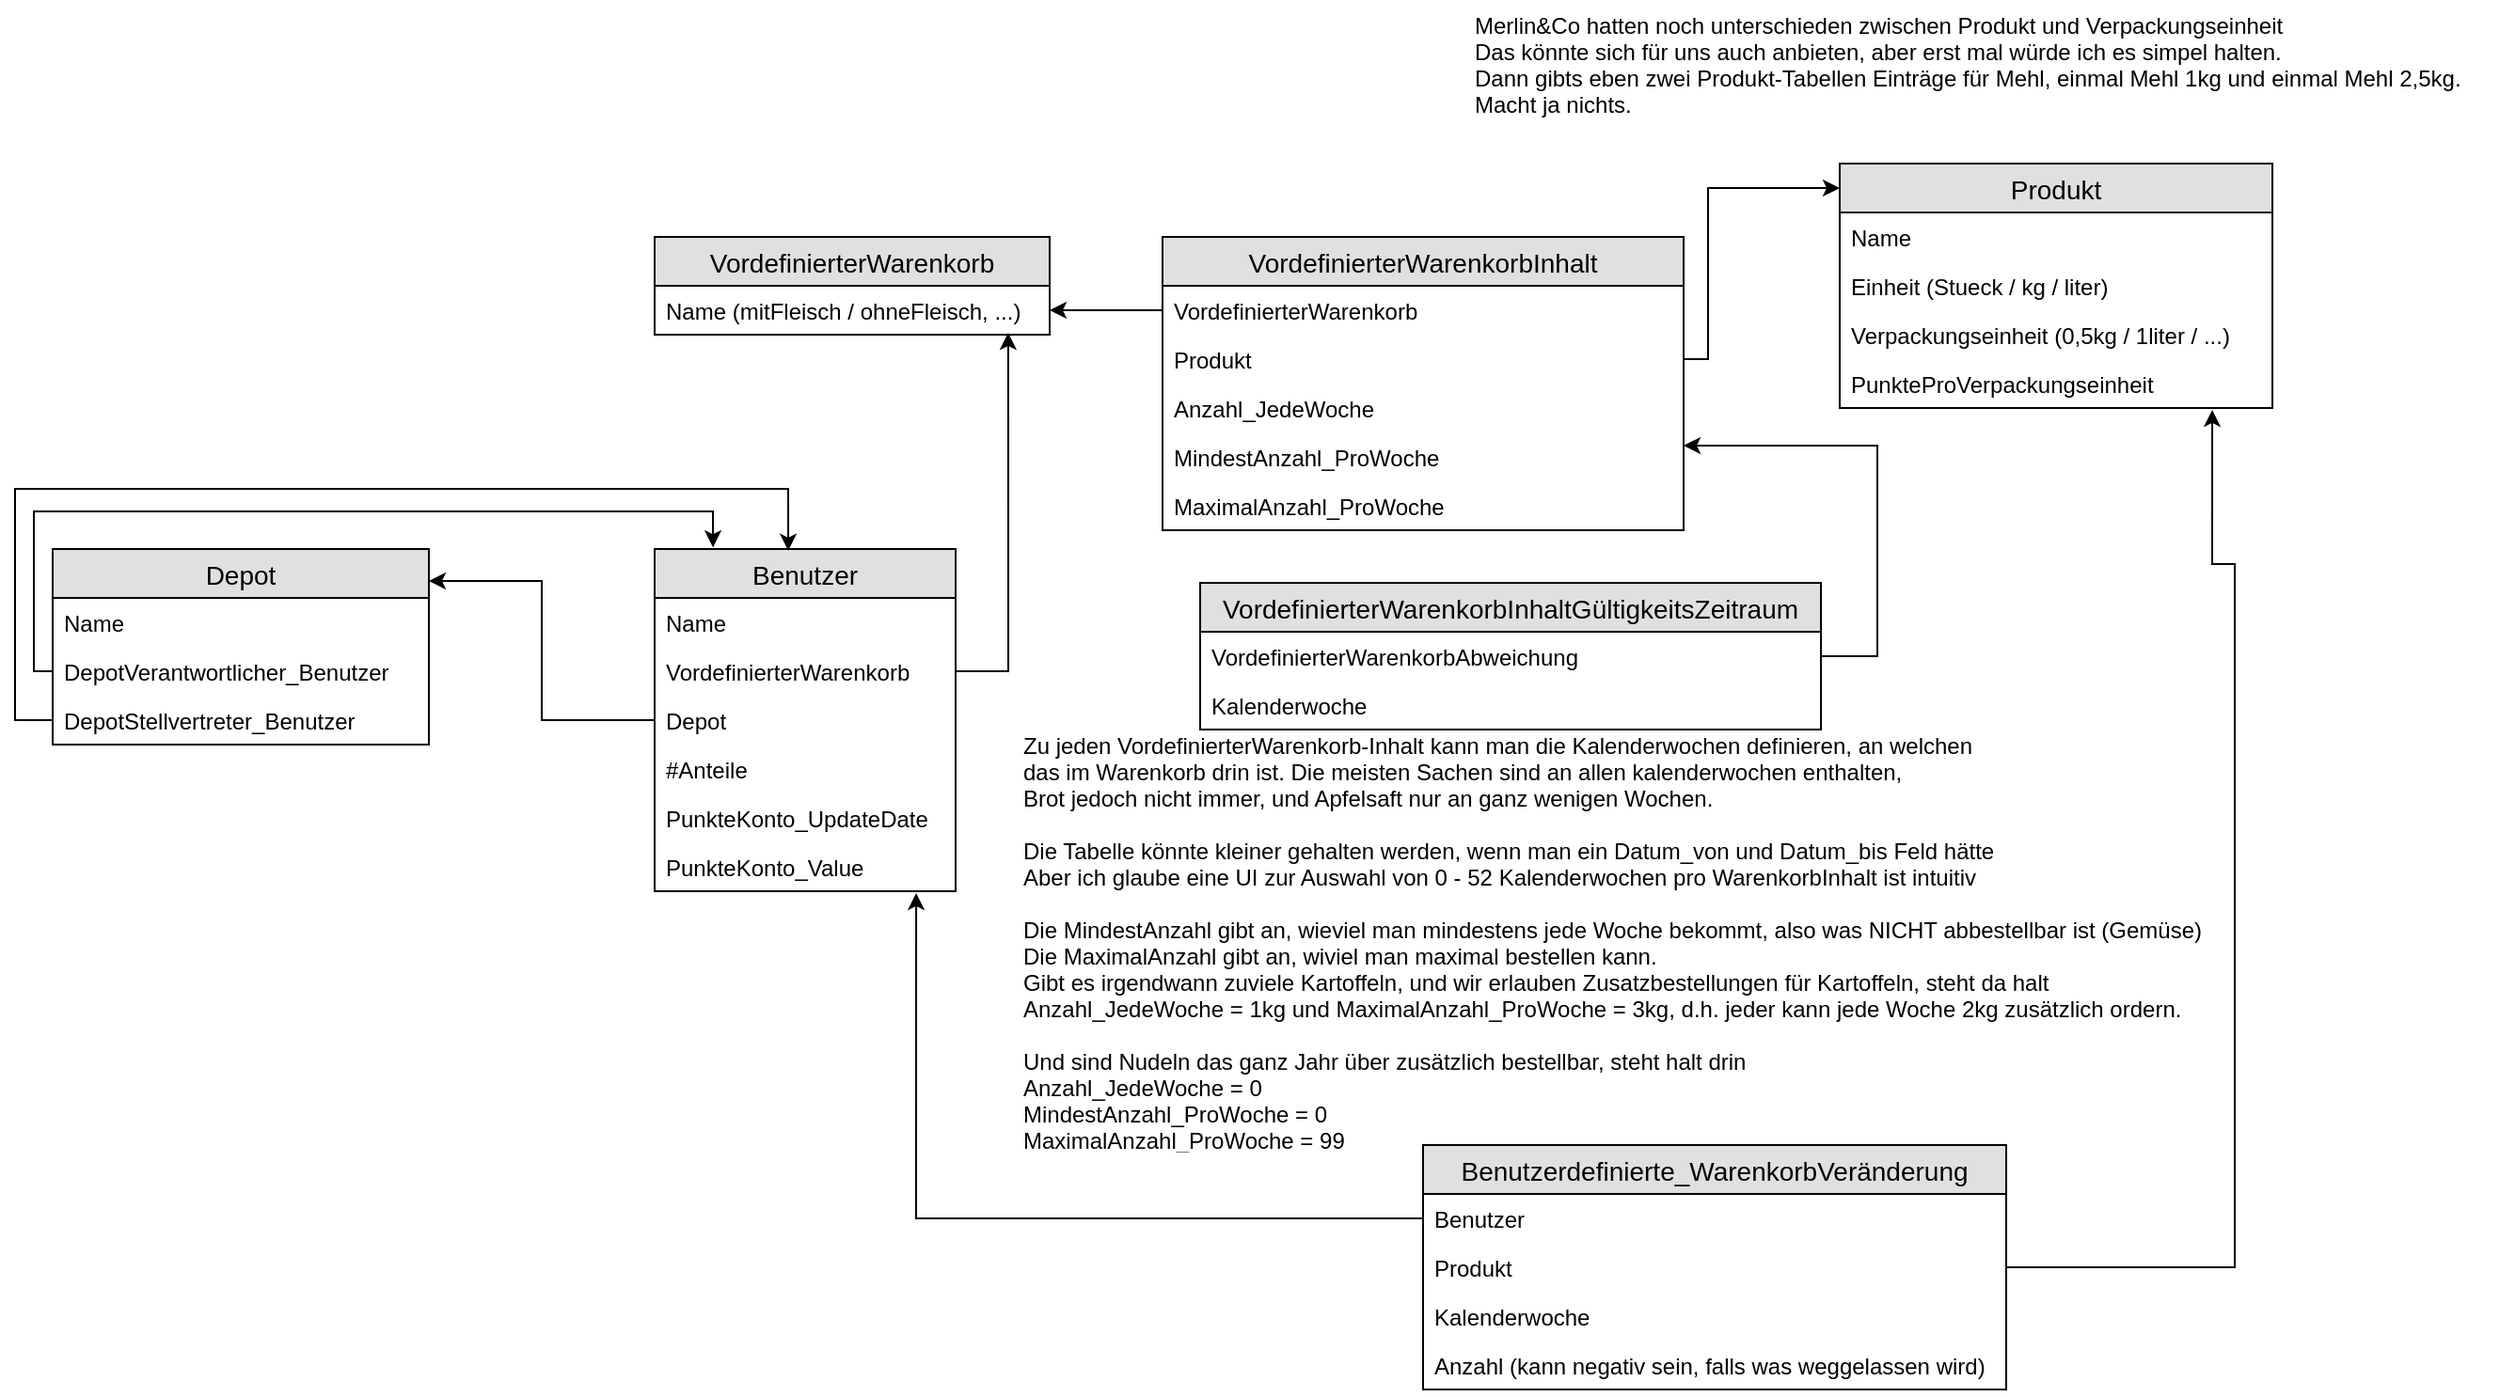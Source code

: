 <mxfile version="10.4.1" type="github"><diagram id="mCQfgyBAQxzzNqVYnQEh" name="Page-1"><mxGraphModel dx="1899" dy="582" grid="1" gridSize="10" guides="1" tooltips="1" connect="1" arrows="1" fold="1" page="1" pageScale="1" pageWidth="827" pageHeight="1169" math="0" shadow="0"><root><mxCell id="0"/><mxCell id="1" parent="0"/><mxCell id="ENQAfls9FTvqpJjvnqdN-1" value="Merlin&amp;Co hatten noch unterschieden zwischen Produkt und Verpackungseinheit&#xA;Das könnte sich für uns auch anbieten, aber erst mal würde ich es simpel halten.&#xA;Dann gibts eben zwei Produkt-Tabellen Einträge für Mehl, einmal Mehl 1kg und einmal Mehl 2,5kg. &#xA;Macht ja nichts.&#xA;&#xA;" style="text;strokeColor=none;fillColor=none;spacingLeft=4;spacingRight=4;overflow=hidden;rotatable=0;points=[[0,0.5],[1,0.5]];portConstraint=eastwest;fontSize=12;" vertex="1" parent="1"><mxGeometry x="270" y="70" width="550" height="106" as="geometry"/></mxCell><mxCell id="_uD2fun4zxQQu9XYRm3I-12" value="Produkt" style="swimlane;fontStyle=0;childLayout=stackLayout;horizontal=1;startSize=26;fillColor=#e0e0e0;horizontalStack=0;resizeParent=1;resizeParentMax=0;resizeLast=0;collapsible=1;marginBottom=0;swimlaneFillColor=#ffffff;align=center;fontSize=14;" parent="1" vertex="1"><mxGeometry x="470" y="157" width="230" height="130" as="geometry"/></mxCell><mxCell id="_uD2fun4zxQQu9XYRm3I-13" value="Name" style="text;strokeColor=none;fillColor=none;spacingLeft=4;spacingRight=4;overflow=hidden;rotatable=0;points=[[0,0.5],[1,0.5]];portConstraint=eastwest;fontSize=12;" parent="_uD2fun4zxQQu9XYRm3I-12" vertex="1"><mxGeometry y="26" width="230" height="26" as="geometry"/></mxCell><mxCell id="_uD2fun4zxQQu9XYRm3I-16" value="Einheit (Stueck / kg / liter)" style="text;strokeColor=none;fillColor=none;spacingLeft=4;spacingRight=4;overflow=hidden;rotatable=0;points=[[0,0.5],[1,0.5]];portConstraint=eastwest;fontSize=12;" parent="_uD2fun4zxQQu9XYRm3I-12" vertex="1"><mxGeometry y="52" width="230" height="26" as="geometry"/></mxCell><mxCell id="_uD2fun4zxQQu9XYRm3I-14" value="Verpackungseinheit (0,5kg / 1liter / ...)" style="text;strokeColor=none;fillColor=none;spacingLeft=4;spacingRight=4;overflow=hidden;rotatable=0;points=[[0,0.5],[1,0.5]];portConstraint=eastwest;fontSize=12;" parent="_uD2fun4zxQQu9XYRm3I-12" vertex="1"><mxGeometry y="78" width="230" height="26" as="geometry"/></mxCell><mxCell id="_uD2fun4zxQQu9XYRm3I-15" value="PunkteProVerpackungseinheit" style="text;strokeColor=none;fillColor=none;spacingLeft=4;spacingRight=4;overflow=hidden;rotatable=0;points=[[0,0.5],[1,0.5]];portConstraint=eastwest;fontSize=12;" parent="_uD2fun4zxQQu9XYRm3I-12" vertex="1"><mxGeometry y="104" width="230" height="26" as="geometry"/></mxCell><mxCell id="_uD2fun4zxQQu9XYRm3I-17" value="VordefinierterWarenkorb" style="swimlane;fontStyle=0;childLayout=stackLayout;horizontal=1;startSize=26;fillColor=#e0e0e0;horizontalStack=0;resizeParent=1;resizeParentMax=0;resizeLast=0;collapsible=1;marginBottom=0;swimlaneFillColor=#ffffff;align=center;fontSize=14;" parent="1" vertex="1"><mxGeometry x="-160" y="196" width="210" height="52" as="geometry"/></mxCell><mxCell id="_uD2fun4zxQQu9XYRm3I-18" value="Name (mitFleisch / ohneFleisch, ...)" style="text;strokeColor=none;fillColor=none;spacingLeft=4;spacingRight=4;overflow=hidden;rotatable=0;points=[[0,0.5],[1,0.5]];portConstraint=eastwest;fontSize=12;" parent="_uD2fun4zxQQu9XYRm3I-17" vertex="1"><mxGeometry y="26" width="210" height="26" as="geometry"/></mxCell><mxCell id="_uD2fun4zxQQu9XYRm3I-29" value="Benutzer" style="swimlane;fontStyle=0;childLayout=stackLayout;horizontal=1;startSize=26;fillColor=#e0e0e0;horizontalStack=0;resizeParent=1;resizeParentMax=0;resizeLast=0;collapsible=1;marginBottom=0;swimlaneFillColor=#ffffff;align=center;fontSize=14;" parent="1" vertex="1"><mxGeometry x="-160" y="362" width="160" height="182" as="geometry"/></mxCell><mxCell id="_uD2fun4zxQQu9XYRm3I-30" value="Name" style="text;strokeColor=none;fillColor=none;spacingLeft=4;spacingRight=4;overflow=hidden;rotatable=0;points=[[0,0.5],[1,0.5]];portConstraint=eastwest;fontSize=12;" parent="_uD2fun4zxQQu9XYRm3I-29" vertex="1"><mxGeometry y="26" width="160" height="26" as="geometry"/></mxCell><mxCell id="_uD2fun4zxQQu9XYRm3I-33" value="VordefinierterWarenkorb" style="text;strokeColor=none;fillColor=none;spacingLeft=4;spacingRight=4;overflow=hidden;rotatable=0;points=[[0,0.5],[1,0.5]];portConstraint=eastwest;fontSize=12;" parent="_uD2fun4zxQQu9XYRm3I-29" vertex="1"><mxGeometry y="52" width="160" height="26" as="geometry"/></mxCell><mxCell id="_uD2fun4zxQQu9XYRm3I-31" value="Depot" style="text;strokeColor=none;fillColor=none;spacingLeft=4;spacingRight=4;overflow=hidden;rotatable=0;points=[[0,0.5],[1,0.5]];portConstraint=eastwest;fontSize=12;" parent="_uD2fun4zxQQu9XYRm3I-29" vertex="1"><mxGeometry y="78" width="160" height="26" as="geometry"/></mxCell><mxCell id="_uD2fun4zxQQu9XYRm3I-32" value="#Anteile" style="text;strokeColor=none;fillColor=none;spacingLeft=4;spacingRight=4;overflow=hidden;rotatable=0;points=[[0,0.5],[1,0.5]];portConstraint=eastwest;fontSize=12;" parent="_uD2fun4zxQQu9XYRm3I-29" vertex="1"><mxGeometry y="104" width="160" height="26" as="geometry"/></mxCell><mxCell id="_uD2fun4zxQQu9XYRm3I-44" value="PunkteKonto_UpdateDate" style="text;strokeColor=none;fillColor=none;spacingLeft=4;spacingRight=4;overflow=hidden;rotatable=0;points=[[0,0.5],[1,0.5]];portConstraint=eastwest;fontSize=12;" parent="_uD2fun4zxQQu9XYRm3I-29" vertex="1"><mxGeometry y="130" width="160" height="26" as="geometry"/></mxCell><mxCell id="_uD2fun4zxQQu9XYRm3I-49" value="PunkteKonto_Value" style="text;strokeColor=none;fillColor=none;spacingLeft=4;spacingRight=4;overflow=hidden;rotatable=0;points=[[0,0.5],[1,0.5]];portConstraint=eastwest;fontSize=12;" parent="_uD2fun4zxQQu9XYRm3I-29" vertex="1"><mxGeometry y="156" width="160" height="26" as="geometry"/></mxCell><mxCell id="_uD2fun4zxQQu9XYRm3I-35" value="Depot" style="swimlane;fontStyle=0;childLayout=stackLayout;horizontal=1;startSize=26;fillColor=#e0e0e0;horizontalStack=0;resizeParent=1;resizeParentMax=0;resizeLast=0;collapsible=1;marginBottom=0;swimlaneFillColor=#ffffff;align=center;fontSize=14;" parent="1" vertex="1"><mxGeometry x="-480" y="362" width="200" height="104" as="geometry"/></mxCell><mxCell id="_uD2fun4zxQQu9XYRm3I-36" value="Name" style="text;strokeColor=none;fillColor=none;spacingLeft=4;spacingRight=4;overflow=hidden;rotatable=0;points=[[0,0.5],[1,0.5]];portConstraint=eastwest;fontSize=12;" parent="_uD2fun4zxQQu9XYRm3I-35" vertex="1"><mxGeometry y="26" width="200" height="26" as="geometry"/></mxCell><mxCell id="_uD2fun4zxQQu9XYRm3I-54" value="DepotVerantwortlicher_Benutzer" style="text;strokeColor=none;fillColor=none;spacingLeft=4;spacingRight=4;overflow=hidden;rotatable=0;points=[[0,0.5],[1,0.5]];portConstraint=eastwest;fontSize=12;" parent="_uD2fun4zxQQu9XYRm3I-35" vertex="1"><mxGeometry y="52" width="200" height="26" as="geometry"/></mxCell><mxCell id="_uD2fun4zxQQu9XYRm3I-55" value="DepotStellvertreter_Benutzer" style="text;strokeColor=none;fillColor=none;spacingLeft=4;spacingRight=4;overflow=hidden;rotatable=0;points=[[0,0.5],[1,0.5]];portConstraint=eastwest;fontSize=12;" parent="_uD2fun4zxQQu9XYRm3I-35" vertex="1"><mxGeometry y="78" width="200" height="26" as="geometry"/></mxCell><mxCell id="_uD2fun4zxQQu9XYRm3I-39" style="edgeStyle=orthogonalEdgeStyle;rounded=0;orthogonalLoop=1;jettySize=auto;html=1;entryX=1;entryY=0.163;entryDx=0;entryDy=0;entryPerimeter=0;" parent="1" source="_uD2fun4zxQQu9XYRm3I-31" target="_uD2fun4zxQQu9XYRm3I-35" edge="1"><mxGeometry relative="1" as="geometry"/></mxCell><mxCell id="_uD2fun4zxQQu9XYRm3I-43" style="edgeStyle=orthogonalEdgeStyle;rounded=0;orthogonalLoop=1;jettySize=auto;html=1;entryX=0.895;entryY=0.962;entryDx=0;entryDy=0;entryPerimeter=0;" parent="1" source="_uD2fun4zxQQu9XYRm3I-33" target="_uD2fun4zxQQu9XYRm3I-18" edge="1"><mxGeometry relative="1" as="geometry"/></mxCell><mxCell id="_uD2fun4zxQQu9XYRm3I-50" value="Benutzerdefinierte_WarenkorbVeränderung" style="swimlane;fontStyle=0;childLayout=stackLayout;horizontal=1;startSize=26;fillColor=#e0e0e0;horizontalStack=0;resizeParent=1;resizeParentMax=0;resizeLast=0;collapsible=1;marginBottom=0;swimlaneFillColor=#ffffff;align=center;fontSize=14;" parent="1" vertex="1"><mxGeometry x="248.5" y="679" width="310" height="130" as="geometry"/></mxCell><mxCell id="_uD2fun4zxQQu9XYRm3I-51" value="Benutzer" style="text;strokeColor=none;fillColor=none;spacingLeft=4;spacingRight=4;overflow=hidden;rotatable=0;points=[[0,0.5],[1,0.5]];portConstraint=eastwest;fontSize=12;" parent="_uD2fun4zxQQu9XYRm3I-50" vertex="1"><mxGeometry y="26" width="310" height="26" as="geometry"/></mxCell><mxCell id="_uD2fun4zxQQu9XYRm3I-52" value="Produkt" style="text;strokeColor=none;fillColor=none;spacingLeft=4;spacingRight=4;overflow=hidden;rotatable=0;points=[[0,0.5],[1,0.5]];portConstraint=eastwest;fontSize=12;" parent="_uD2fun4zxQQu9XYRm3I-50" vertex="1"><mxGeometry y="52" width="310" height="26" as="geometry"/></mxCell><mxCell id="_uD2fun4zxQQu9XYRm3I-53" value="Kalenderwoche" style="text;strokeColor=none;fillColor=none;spacingLeft=4;spacingRight=4;overflow=hidden;rotatable=0;points=[[0,0.5],[1,0.5]];portConstraint=eastwest;fontSize=12;" parent="_uD2fun4zxQQu9XYRm3I-50" vertex="1"><mxGeometry y="78" width="310" height="26" as="geometry"/></mxCell><mxCell id="_uD2fun4zxQQu9XYRm3I-59" value="Anzahl (kann negativ sein, falls was weggelassen wird)" style="text;strokeColor=none;fillColor=none;spacingLeft=4;spacingRight=4;overflow=hidden;rotatable=0;points=[[0,0.5],[1,0.5]];portConstraint=eastwest;fontSize=12;" parent="_uD2fun4zxQQu9XYRm3I-50" vertex="1"><mxGeometry y="104" width="310" height="26" as="geometry"/></mxCell><mxCell id="_uD2fun4zxQQu9XYRm3I-57" style="edgeStyle=orthogonalEdgeStyle;rounded=0;orthogonalLoop=1;jettySize=auto;html=1;entryX=0.444;entryY=0.005;entryDx=0;entryDy=0;entryPerimeter=0;" parent="1" source="_uD2fun4zxQQu9XYRm3I-55" target="_uD2fun4zxQQu9XYRm3I-29" edge="1"><mxGeometry relative="1" as="geometry"><Array as="points"><mxPoint x="-500" y="453"/><mxPoint x="-500" y="330"/><mxPoint x="-89" y="330"/></Array></mxGeometry></mxCell><mxCell id="_uD2fun4zxQQu9XYRm3I-58" style="edgeStyle=orthogonalEdgeStyle;rounded=0;orthogonalLoop=1;jettySize=auto;html=1;entryX=0.194;entryY=-0.005;entryDx=0;entryDy=0;entryPerimeter=0;" parent="1" source="_uD2fun4zxQQu9XYRm3I-54" target="_uD2fun4zxQQu9XYRm3I-29" edge="1"><mxGeometry relative="1" as="geometry"><Array as="points"><mxPoint x="-490" y="427"/><mxPoint x="-490" y="342"/><mxPoint x="-129" y="342"/></Array></mxGeometry></mxCell><mxCell id="_uD2fun4zxQQu9XYRm3I-60" style="edgeStyle=orthogonalEdgeStyle;rounded=0;orthogonalLoop=1;jettySize=auto;html=1;entryX=0.861;entryY=1.038;entryDx=0;entryDy=0;entryPerimeter=0;exitX=1;exitY=0.5;exitDx=0;exitDy=0;" parent="1" source="_uD2fun4zxQQu9XYRm3I-52" target="_uD2fun4zxQQu9XYRm3I-15" edge="1"><mxGeometry relative="1" as="geometry"><mxPoint x="670" y="380" as="targetPoint"/><Array as="points"><mxPoint x="680" y="744"/><mxPoint x="680" y="370"/><mxPoint x="668" y="370"/></Array></mxGeometry></mxCell><mxCell id="_uD2fun4zxQQu9XYRm3I-61" style="edgeStyle=orthogonalEdgeStyle;rounded=0;orthogonalLoop=1;jettySize=auto;html=1;entryX=0.869;entryY=1.038;entryDx=0;entryDy=0;entryPerimeter=0;" parent="1" source="_uD2fun4zxQQu9XYRm3I-51" target="_uD2fun4zxQQu9XYRm3I-49" edge="1"><mxGeometry relative="1" as="geometry"><mxPoint x="80" y="510" as="targetPoint"/></mxGeometry></mxCell><mxCell id="_uD2fun4zxQQu9XYRm3I-64" value="VordefinierterWarenkorbInhalt" style="swimlane;fontStyle=0;childLayout=stackLayout;horizontal=1;startSize=26;fillColor=#e0e0e0;horizontalStack=0;resizeParent=1;resizeParentMax=0;resizeLast=0;collapsible=1;marginBottom=0;swimlaneFillColor=#ffffff;align=center;fontSize=14;" parent="1" vertex="1"><mxGeometry x="110" y="196" width="277" height="156" as="geometry"/></mxCell><mxCell id="_uD2fun4zxQQu9XYRm3I-65" value="VordefinierterWarenkorb" style="text;strokeColor=none;fillColor=none;spacingLeft=4;spacingRight=4;overflow=hidden;rotatable=0;points=[[0,0.5],[1,0.5]];portConstraint=eastwest;fontSize=12;" parent="_uD2fun4zxQQu9XYRm3I-64" vertex="1"><mxGeometry y="26" width="277" height="26" as="geometry"/></mxCell><mxCell id="_uD2fun4zxQQu9XYRm3I-66" value="Produkt" style="text;strokeColor=none;fillColor=none;spacingLeft=4;spacingRight=4;overflow=hidden;rotatable=0;points=[[0,0.5],[1,0.5]];portConstraint=eastwest;fontSize=12;" parent="_uD2fun4zxQQu9XYRm3I-64" vertex="1"><mxGeometry y="52" width="277" height="26" as="geometry"/></mxCell><mxCell id="_uD2fun4zxQQu9XYRm3I-67" value="Anzahl_JedeWoche" style="text;strokeColor=none;fillColor=none;spacingLeft=4;spacingRight=4;overflow=hidden;rotatable=0;points=[[0,0.5],[1,0.5]];portConstraint=eastwest;fontSize=12;" parent="_uD2fun4zxQQu9XYRm3I-64" vertex="1"><mxGeometry y="78" width="277" height="26" as="geometry"/></mxCell><mxCell id="_uD2fun4zxQQu9XYRm3I-74" value="MindestAnzahl_ProWoche" style="text;strokeColor=none;fillColor=none;spacingLeft=4;spacingRight=4;overflow=hidden;rotatable=0;points=[[0,0.5],[1,0.5]];portConstraint=eastwest;fontSize=12;" parent="_uD2fun4zxQQu9XYRm3I-64" vertex="1"><mxGeometry y="104" width="277" height="26" as="geometry"/></mxCell><mxCell id="_uD2fun4zxQQu9XYRm3I-75" value="MaximalAnzahl_ProWoche" style="text;strokeColor=none;fillColor=none;spacingLeft=4;spacingRight=4;overflow=hidden;rotatable=0;points=[[0,0.5],[1,0.5]];portConstraint=eastwest;fontSize=12;" parent="_uD2fun4zxQQu9XYRm3I-64" vertex="1"><mxGeometry y="130" width="277" height="26" as="geometry"/></mxCell><mxCell id="_uD2fun4zxQQu9XYRm3I-76" style="edgeStyle=orthogonalEdgeStyle;rounded=0;orthogonalLoop=1;jettySize=auto;html=1;entryX=1;entryY=0.5;entryDx=0;entryDy=0;" parent="1" source="_uD2fun4zxQQu9XYRm3I-65" target="_uD2fun4zxQQu9XYRm3I-18" edge="1"><mxGeometry relative="1" as="geometry"/></mxCell><mxCell id="_uD2fun4zxQQu9XYRm3I-77" style="edgeStyle=orthogonalEdgeStyle;rounded=0;orthogonalLoop=1;jettySize=auto;html=1;entryX=0;entryY=0.1;entryDx=0;entryDy=0;entryPerimeter=0;" parent="1" source="_uD2fun4zxQQu9XYRm3I-66" target="_uD2fun4zxQQu9XYRm3I-12" edge="1"><mxGeometry relative="1" as="geometry"><Array as="points"><mxPoint x="400" y="261"/><mxPoint x="400" y="170"/></Array></mxGeometry></mxCell><mxCell id="_uD2fun4zxQQu9XYRm3I-78" value="VordefinierterWarenkorbInhaltGültigkeitsZeitraum" style="swimlane;fontStyle=0;childLayout=stackLayout;horizontal=1;startSize=26;fillColor=#e0e0e0;horizontalStack=0;resizeParent=1;resizeParentMax=0;resizeLast=0;collapsible=1;marginBottom=0;swimlaneFillColor=#ffffff;align=center;fontSize=14;" parent="1" vertex="1"><mxGeometry x="130" y="380" width="330" height="78" as="geometry"/></mxCell><mxCell id="_uD2fun4zxQQu9XYRm3I-79" value="VordefinierterWarenkorbAbweichung" style="text;strokeColor=none;fillColor=none;spacingLeft=4;spacingRight=4;overflow=hidden;rotatable=0;points=[[0,0.5],[1,0.5]];portConstraint=eastwest;fontSize=12;" parent="_uD2fun4zxQQu9XYRm3I-78" vertex="1"><mxGeometry y="26" width="330" height="26" as="geometry"/></mxCell><mxCell id="_uD2fun4zxQQu9XYRm3I-80" value="Kalenderwoche" style="text;strokeColor=none;fillColor=none;spacingLeft=4;spacingRight=4;overflow=hidden;rotatable=0;points=[[0,0.5],[1,0.5]];portConstraint=eastwest;fontSize=12;" parent="_uD2fun4zxQQu9XYRm3I-78" vertex="1"><mxGeometry y="52" width="330" height="26" as="geometry"/></mxCell><mxCell id="_uD2fun4zxQQu9XYRm3I-82" style="edgeStyle=orthogonalEdgeStyle;rounded=0;orthogonalLoop=1;jettySize=auto;html=1;entryX=1;entryY=0.269;entryDx=0;entryDy=0;entryPerimeter=0;" parent="1" source="_uD2fun4zxQQu9XYRm3I-79" target="_uD2fun4zxQQu9XYRm3I-74" edge="1"><mxGeometry relative="1" as="geometry"><Array as="points"><mxPoint x="490" y="419"/><mxPoint x="490" y="307"/></Array></mxGeometry></mxCell><mxCell id="xZVv8KVkEcVzjzUNuqeN-1" value="Zu jeden VordefinierterWarenkorb-Inhalt kann man die Kalenderwochen definieren, an welchen&#xA;das im Warenkorb drin ist. Die meisten Sachen sind an allen kalenderwochen enthalten,&#xA;Brot jedoch nicht immer, und Apfelsaft nur an ganz wenigen Wochen.&#xA;&#xA;Die Tabelle könnte kleiner gehalten werden, wenn man ein Datum_von und Datum_bis Feld hätte&#xA;Aber ich glaube eine UI zur Auswahl von 0 - 52 Kalenderwochen pro WarenkorbInhalt ist intuitiv&#xA;&#xA;Die MindestAnzahl gibt an, wieviel man mindestens jede Woche bekommt, also was NICHT abbestellbar ist (Gemüse)&#xA;Die MaximalAnzahl gibt an, wiviel man maximal bestellen kann.&#xA;Gibt es irgendwann zuviele Kartoffeln, und wir erlauben Zusatzbestellungen für Kartoffeln, steht da halt &#xA;Anzahl_JedeWoche = 1kg und MaximalAnzahl_ProWoche = 3kg, d.h. jeder kann jede Woche 2kg zusätzlich ordern.&#xA;&#xA;Und sind Nudeln das ganz Jahr über zusätzlich bestellbar, steht halt drin&#xA;Anzahl_JedeWoche = 0&#xA;MindestAnzahl_ProWoche = 0&#xA;MaximalAnzahl_ProWoche = 99&#xA;&#xA;" style="text;strokeColor=none;fillColor=none;spacingLeft=4;spacingRight=4;overflow=hidden;rotatable=0;points=[[0,0.5],[1,0.5]];portConstraint=eastwest;fontSize=12;" parent="1" vertex="1"><mxGeometry x="30" y="453" width="660" height="226" as="geometry"/></mxCell></root></mxGraphModel></diagram></mxfile>
